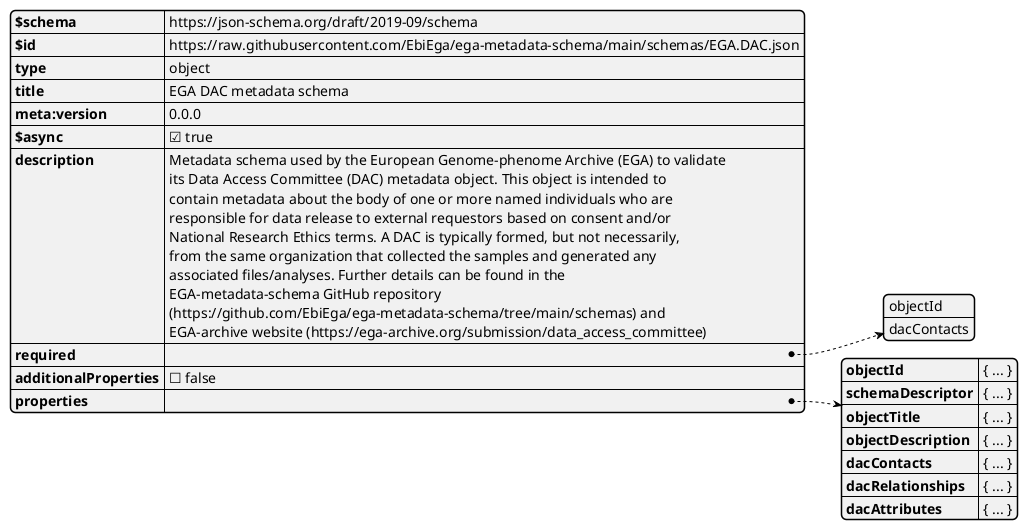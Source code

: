 @startjson

{
    "$schema": "https://json-schema.org/draft/2019-09/schema",
    "$id": "https://raw.githubusercontent.com/EbiEga/ega-metadata-schema/main/schemas/EGA.DAC.json",
    "type": "object",
    "title": "EGA DAC metadata schema",
    "meta:version": "0.0.0",
    "$async": true,
    "description": "Metadata schema used by the European Genome-phenome Archive (EGA) to validate \\nits Data Access Committee (DAC) metadata object. This object is intended to \\ncontain metadata about the body of one or more named individuals who are \\nresponsible for data release to external requestors based on consent and/or \\nNational Research Ethics terms. A DAC is typically formed, but not necessarily, \\nfrom the same organization that collected the samples and generated any \\nassociated files/analyses. Further details can be found in the \\nEGA-metadata-schema GitHub repository \\n(https://github.com/EbiEga/ega-metadata-schema/tree/main/schemas) and \\nEGA-archive website (https://ega-archive.org/submission/data_access_committee)",
    "required": [
        "objectId",
        "dacContacts"
    ],
    "additionalProperties": false,
    "properties": {
        "objectId": "{ ... }",
        "schemaDescriptor": "{ ... }",
        "objectTitle": "{ ... }",
        "objectDescription": "{ ... }",
        "dacContacts": "{ ... }",
        "dacRelationships": "{ ... }",
        "dacAttributes": "{ ... }"
    }
}
@endjson